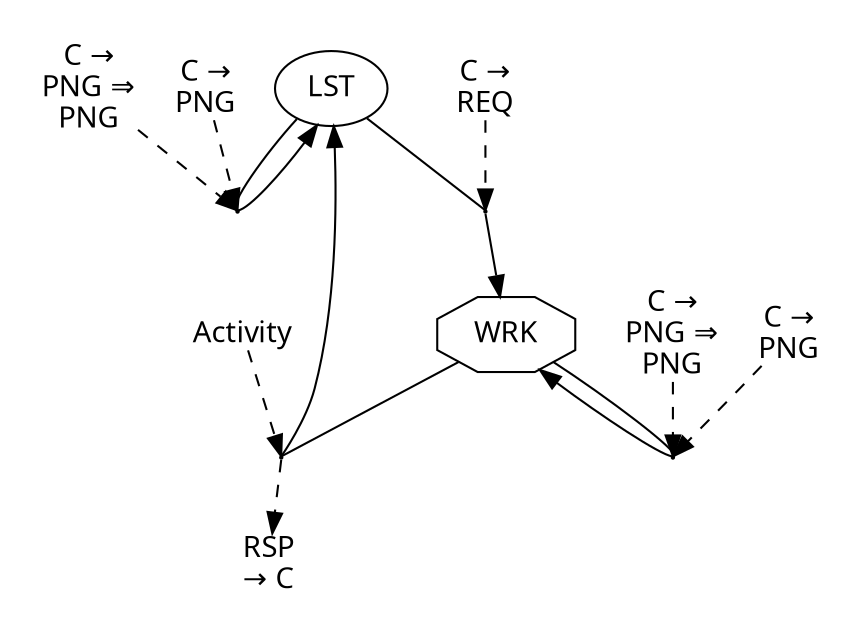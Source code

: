 digraph {
color=white;
graph [ fontname="sans-serif" ];
node [ fontname="sans-serif" ];
edge [ fontname="sans-serif" ];
A_0_false [ label="LST", shape=ellipse ];
subgraph cluster_0 {
T_0_18446744073709551615 [ shape=point, height=0.015, width=0.015 ];
A_0_false -> T_0_18446744073709551615 [ arrowhead=none, direction=forward ];
T_0_18446744073709551615 -> A_0_false;
D_0_18446744073709551615_1 [ label="C &#8594;\nPNG", shape=plain ];
D_0_18446744073709551615_1 -> T_0_18446744073709551615 [ arrowhead=normal, direction=forward, style=dashed ];
D_0_18446744073709551615_2 [ label="C &#8594;\nPNG &#8658;\nPNG", shape=plain ];
D_0_18446744073709551615_2 -> T_0_18446744073709551615 [ arrowhead=normal, direction=forward, style=dashed ];
}
A_1_true [ label="WRK", shape=octagon ];
subgraph cluster_1 {
T_1_18446744073709551615 [ shape=point, height=0.015, width=0.015 ];
A_0_false -> T_1_18446744073709551615 [ arrowhead=none, direction=forward ];
T_1_18446744073709551615 -> A_1_true;
D_1_18446744073709551615_0 [ label="C &#8594;\nREQ", shape=plain ];
D_1_18446744073709551615_0 -> T_1_18446744073709551615 [ arrowhead=normal, direction=forward, style=dashed ];
}
subgraph cluster_2 {
T_2_18446744073709551615 [ shape=point, height=0.015, width=0.015 ];
A_1_true -> T_2_18446744073709551615 [ arrowhead=none, direction=forward ];
T_2_18446744073709551615 -> A_0_false;
D_2_18446744073709551615_255 [ label="Activity", shape=plain ];
D_2_18446744073709551615_255 -> T_2_18446744073709551615 [ arrowhead=normal, direction=forward, style=dashed ];
S_2_18446744073709551615_3 [ label="RSP\n&#8594; C", shape=plain ];
T_2_18446744073709551615 -> S_2_18446744073709551615_3 [ arrowhead=normal, direction=forward, style=dashed ];
}
subgraph cluster_3 {
T_3_18446744073709551615 [ shape=point, height=0.015, width=0.015 ];
A_1_true -> T_3_18446744073709551615 [ arrowhead=none, direction=forward ];
T_3_18446744073709551615 -> A_1_true;
D_3_18446744073709551615_1 [ label="C &#8594;\nPNG", shape=plain ];
D_3_18446744073709551615_1 -> T_3_18446744073709551615 [ arrowhead=normal, direction=forward, style=dashed ];
D_3_18446744073709551615_2 [ label="C &#8594;\nPNG &#8658;\nPNG", shape=plain ];
D_3_18446744073709551615_2 -> T_3_18446744073709551615 [ arrowhead=normal, direction=forward, style=dashed ];
}
}
